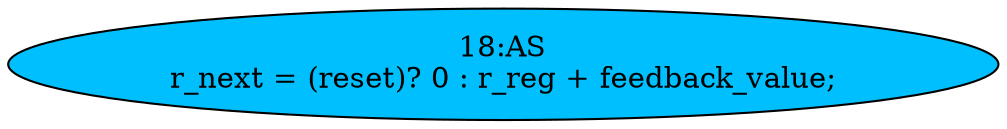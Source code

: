 strict digraph "" {
	node [label="\N"];
	"18:AS"	[ast="<pyverilog.vparser.ast.Assign object at 0x7f525ca8b050>",
		def_var="['r_next']",
		fillcolor=deepskyblue,
		label="18:AS
r_next = (reset)? 0 : r_reg + feedback_value;",
		statements="[]",
		style=filled,
		typ=Assign,
		use_var="['reset', 'r_reg', 'feedback_value']"];
}
